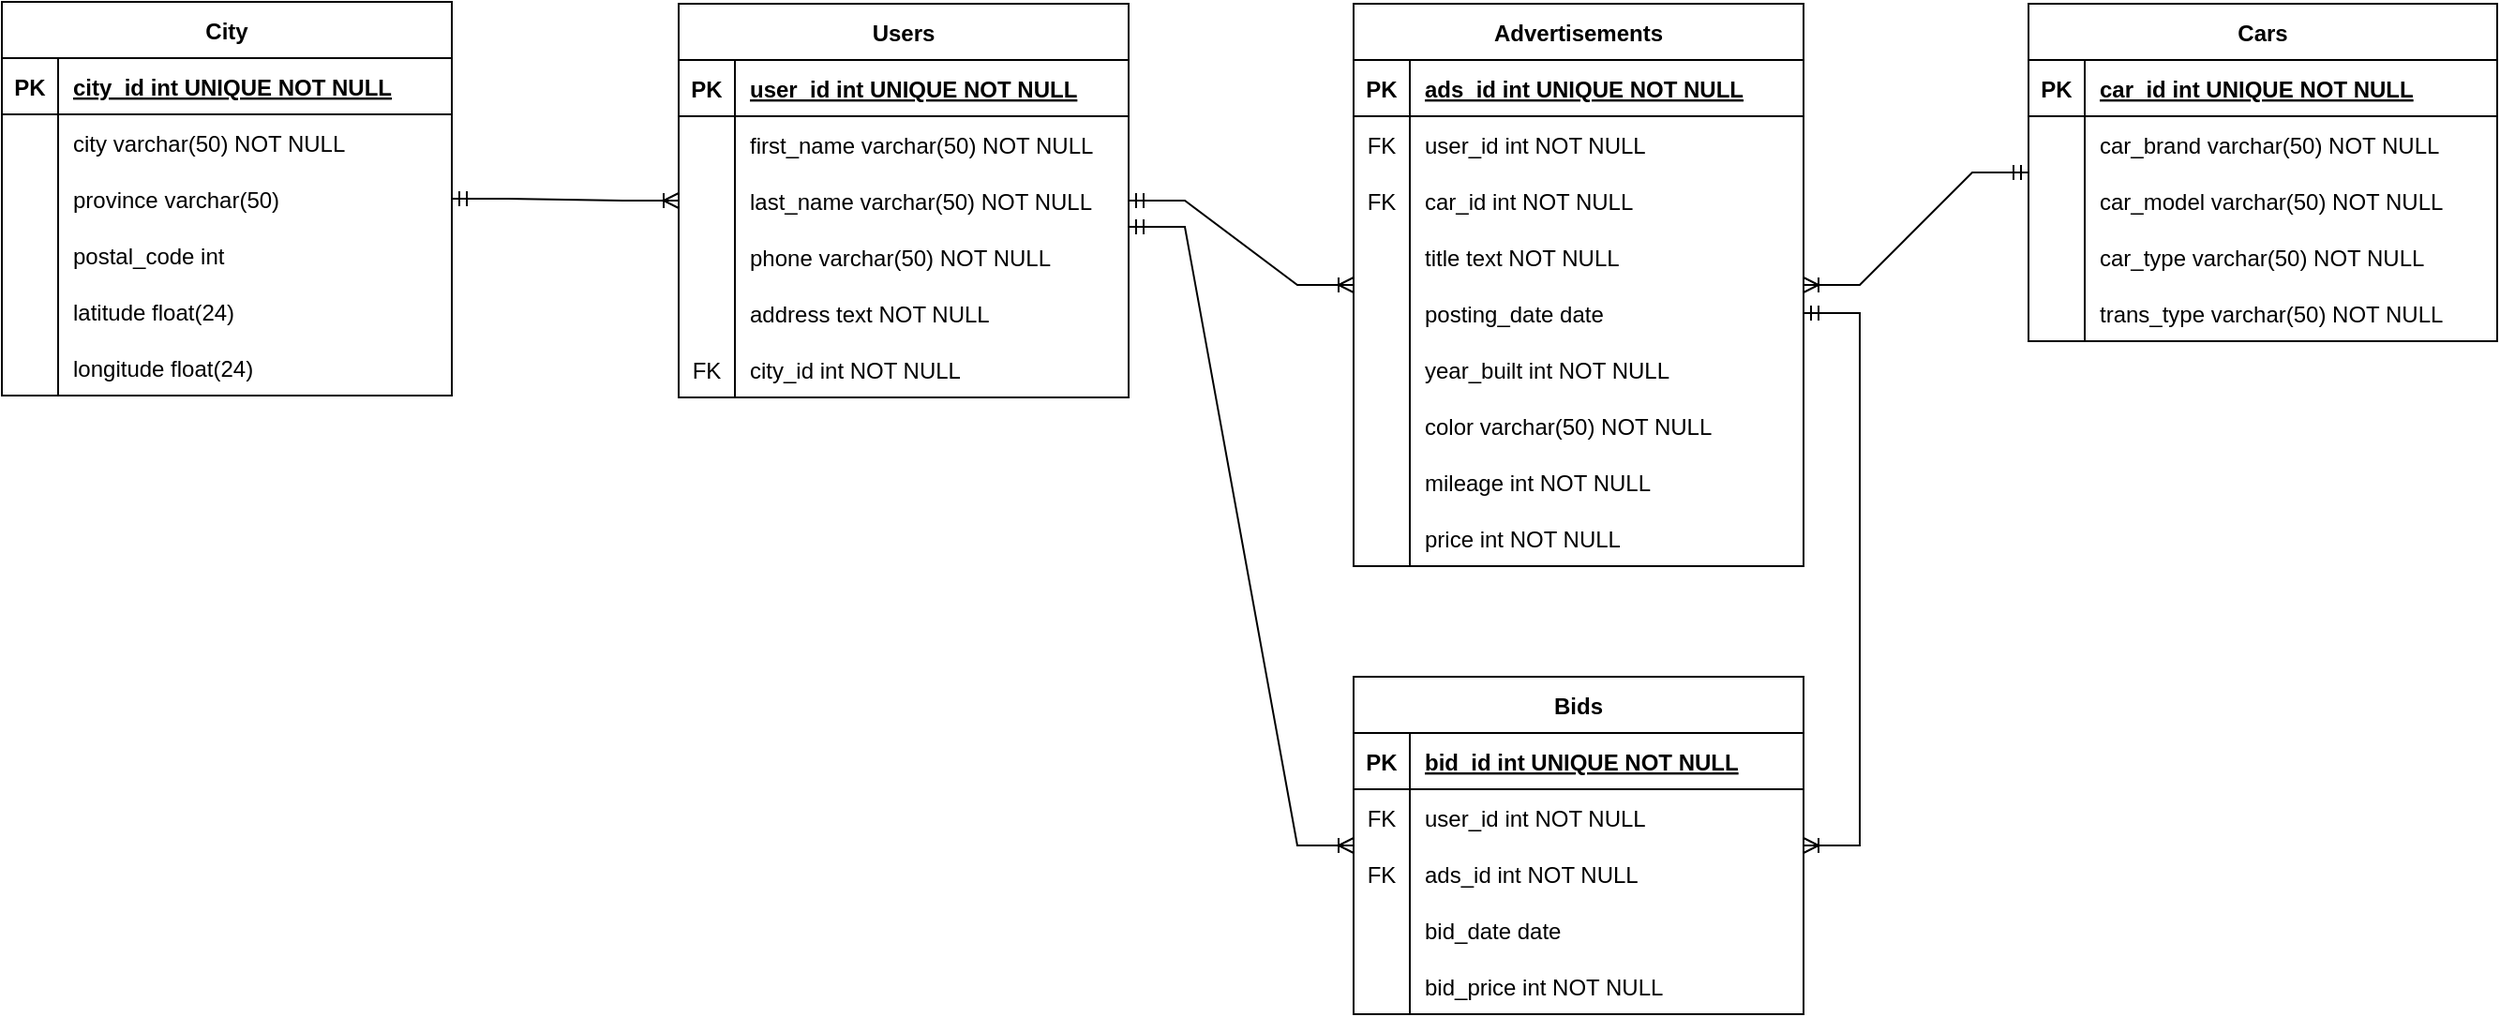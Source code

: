 <mxfile version="20.7.4" type="device" pages="2"><diagram id="R2lEEEUBdFMjLlhIrx00" name="Page-1"><mxGraphModel dx="2472" dy="1228" grid="1" gridSize="10" guides="1" tooltips="1" connect="1" arrows="1" fold="1" page="0" pageScale="1" pageWidth="850" pageHeight="1100" math="0" shadow="0" extFonts="Permanent Marker^https://fonts.googleapis.com/css?family=Permanent+Marker"><root><mxCell id="0"/><mxCell id="1" parent="0"/><mxCell id="C-vyLk0tnHw3VtMMgP7b-2" value="Advertisements" style="shape=table;startSize=30;container=1;collapsible=1;childLayout=tableLayout;fixedRows=1;rowLines=0;fontStyle=1;align=center;resizeLast=1;" parent="1" vertex="1"><mxGeometry x="440" y="121" width="240" height="300" as="geometry"/></mxCell><mxCell id="C-vyLk0tnHw3VtMMgP7b-3" value="" style="shape=partialRectangle;collapsible=0;dropTarget=0;pointerEvents=0;fillColor=none;points=[[0,0.5],[1,0.5]];portConstraint=eastwest;top=0;left=0;right=0;bottom=1;" parent="C-vyLk0tnHw3VtMMgP7b-2" vertex="1"><mxGeometry y="30" width="240" height="30" as="geometry"/></mxCell><mxCell id="C-vyLk0tnHw3VtMMgP7b-4" value="PK" style="shape=partialRectangle;overflow=hidden;connectable=0;fillColor=none;top=0;left=0;bottom=0;right=0;fontStyle=1;" parent="C-vyLk0tnHw3VtMMgP7b-3" vertex="1"><mxGeometry width="30" height="30" as="geometry"><mxRectangle width="30" height="30" as="alternateBounds"/></mxGeometry></mxCell><mxCell id="C-vyLk0tnHw3VtMMgP7b-5" value="ads_id int UNIQUE NOT NULL " style="shape=partialRectangle;overflow=hidden;connectable=0;fillColor=none;top=0;left=0;bottom=0;right=0;align=left;spacingLeft=6;fontStyle=5;" parent="C-vyLk0tnHw3VtMMgP7b-3" vertex="1"><mxGeometry x="30" width="210" height="30" as="geometry"><mxRectangle width="210" height="30" as="alternateBounds"/></mxGeometry></mxCell><mxCell id="C-vyLk0tnHw3VtMMgP7b-6" value="" style="shape=partialRectangle;collapsible=0;dropTarget=0;pointerEvents=0;fillColor=none;points=[[0,0.5],[1,0.5]];portConstraint=eastwest;top=0;left=0;right=0;bottom=0;" parent="C-vyLk0tnHw3VtMMgP7b-2" vertex="1"><mxGeometry y="60" width="240" height="30" as="geometry"/></mxCell><mxCell id="C-vyLk0tnHw3VtMMgP7b-7" value="FK" style="shape=partialRectangle;overflow=hidden;connectable=0;fillColor=none;top=0;left=0;bottom=0;right=0;" parent="C-vyLk0tnHw3VtMMgP7b-6" vertex="1"><mxGeometry width="30" height="30" as="geometry"><mxRectangle width="30" height="30" as="alternateBounds"/></mxGeometry></mxCell><mxCell id="C-vyLk0tnHw3VtMMgP7b-8" value="user_id int NOT NULL" style="shape=partialRectangle;overflow=hidden;connectable=0;fillColor=none;top=0;left=0;bottom=0;right=0;align=left;spacingLeft=6;fontStyle=0" parent="C-vyLk0tnHw3VtMMgP7b-6" vertex="1"><mxGeometry x="30" width="210" height="30" as="geometry"><mxRectangle width="210" height="30" as="alternateBounds"/></mxGeometry></mxCell><mxCell id="C-vyLk0tnHw3VtMMgP7b-9" value="" style="shape=partialRectangle;collapsible=0;dropTarget=0;pointerEvents=0;fillColor=none;points=[[0,0.5],[1,0.5]];portConstraint=eastwest;top=0;left=0;right=0;bottom=0;" parent="C-vyLk0tnHw3VtMMgP7b-2" vertex="1"><mxGeometry y="90" width="240" height="30" as="geometry"/></mxCell><mxCell id="C-vyLk0tnHw3VtMMgP7b-10" value="FK" style="shape=partialRectangle;overflow=hidden;connectable=0;fillColor=none;top=0;left=0;bottom=0;right=0;" parent="C-vyLk0tnHw3VtMMgP7b-9" vertex="1"><mxGeometry width="30" height="30" as="geometry"><mxRectangle width="30" height="30" as="alternateBounds"/></mxGeometry></mxCell><mxCell id="C-vyLk0tnHw3VtMMgP7b-11" value="car_id int NOT NULL" style="shape=partialRectangle;overflow=hidden;connectable=0;fillColor=none;top=0;left=0;bottom=0;right=0;align=left;spacingLeft=6;" parent="C-vyLk0tnHw3VtMMgP7b-9" vertex="1"><mxGeometry x="30" width="210" height="30" as="geometry"><mxRectangle width="210" height="30" as="alternateBounds"/></mxGeometry></mxCell><mxCell id="0cgnxbBdjR4u_J18Nr3W-28" value="" style="shape=partialRectangle;collapsible=0;dropTarget=0;pointerEvents=0;fillColor=none;points=[[0,0.5],[1,0.5]];portConstraint=eastwest;top=0;left=0;right=0;bottom=0;" parent="C-vyLk0tnHw3VtMMgP7b-2" vertex="1"><mxGeometry y="120" width="240" height="30" as="geometry"/></mxCell><mxCell id="0cgnxbBdjR4u_J18Nr3W-29" value="" style="shape=partialRectangle;overflow=hidden;connectable=0;fillColor=none;top=0;left=0;bottom=0;right=0;" parent="0cgnxbBdjR4u_J18Nr3W-28" vertex="1"><mxGeometry width="30" height="30" as="geometry"><mxRectangle width="30" height="30" as="alternateBounds"/></mxGeometry></mxCell><mxCell id="0cgnxbBdjR4u_J18Nr3W-30" value="title text NOT NULL" style="shape=partialRectangle;overflow=hidden;connectable=0;fillColor=none;top=0;left=0;bottom=0;right=0;align=left;spacingLeft=6;" parent="0cgnxbBdjR4u_J18Nr3W-28" vertex="1"><mxGeometry x="30" width="210" height="30" as="geometry"><mxRectangle width="210" height="30" as="alternateBounds"/></mxGeometry></mxCell><mxCell id="PN3rHSJtDPpQQMH6pJtz-7" value="" style="shape=partialRectangle;collapsible=0;dropTarget=0;pointerEvents=0;fillColor=none;points=[[0,0.5],[1,0.5]];portConstraint=eastwest;top=0;left=0;right=0;bottom=0;" parent="C-vyLk0tnHw3VtMMgP7b-2" vertex="1"><mxGeometry y="150" width="240" height="30" as="geometry"/></mxCell><mxCell id="PN3rHSJtDPpQQMH6pJtz-8" value="" style="shape=partialRectangle;overflow=hidden;connectable=0;fillColor=none;top=0;left=0;bottom=0;right=0;" parent="PN3rHSJtDPpQQMH6pJtz-7" vertex="1"><mxGeometry width="30" height="30" as="geometry"><mxRectangle width="30" height="30" as="alternateBounds"/></mxGeometry></mxCell><mxCell id="PN3rHSJtDPpQQMH6pJtz-9" value="posting_date date" style="shape=partialRectangle;overflow=hidden;connectable=0;fillColor=none;top=0;left=0;bottom=0;right=0;align=left;spacingLeft=6;" parent="PN3rHSJtDPpQQMH6pJtz-7" vertex="1"><mxGeometry x="30" width="210" height="30" as="geometry"><mxRectangle width="210" height="30" as="alternateBounds"/></mxGeometry></mxCell><mxCell id="0cgnxbBdjR4u_J18Nr3W-40" value="" style="shape=partialRectangle;collapsible=0;dropTarget=0;pointerEvents=0;fillColor=none;points=[[0,0.5],[1,0.5]];portConstraint=eastwest;top=0;left=0;right=0;bottom=0;" parent="C-vyLk0tnHw3VtMMgP7b-2" vertex="1"><mxGeometry y="180" width="240" height="30" as="geometry"/></mxCell><mxCell id="0cgnxbBdjR4u_J18Nr3W-41" value="" style="shape=partialRectangle;overflow=hidden;connectable=0;fillColor=none;top=0;left=0;bottom=0;right=0;" parent="0cgnxbBdjR4u_J18Nr3W-40" vertex="1"><mxGeometry width="30" height="30" as="geometry"><mxRectangle width="30" height="30" as="alternateBounds"/></mxGeometry></mxCell><mxCell id="0cgnxbBdjR4u_J18Nr3W-42" value="year_built int NOT NULL" style="shape=partialRectangle;overflow=hidden;connectable=0;fillColor=none;top=0;left=0;bottom=0;right=0;align=left;spacingLeft=6;" parent="0cgnxbBdjR4u_J18Nr3W-40" vertex="1"><mxGeometry x="30" width="210" height="30" as="geometry"><mxRectangle width="210" height="30" as="alternateBounds"/></mxGeometry></mxCell><mxCell id="0cgnxbBdjR4u_J18Nr3W-22" value="" style="shape=partialRectangle;collapsible=0;dropTarget=0;pointerEvents=0;fillColor=none;points=[[0,0.5],[1,0.5]];portConstraint=eastwest;top=0;left=0;right=0;bottom=0;" parent="C-vyLk0tnHw3VtMMgP7b-2" vertex="1"><mxGeometry y="210" width="240" height="30" as="geometry"/></mxCell><mxCell id="0cgnxbBdjR4u_J18Nr3W-23" value="" style="shape=partialRectangle;overflow=hidden;connectable=0;fillColor=none;top=0;left=0;bottom=0;right=0;" parent="0cgnxbBdjR4u_J18Nr3W-22" vertex="1"><mxGeometry width="30" height="30" as="geometry"><mxRectangle width="30" height="30" as="alternateBounds"/></mxGeometry></mxCell><mxCell id="0cgnxbBdjR4u_J18Nr3W-24" value="color varchar(50) NOT NULL" style="shape=partialRectangle;overflow=hidden;connectable=0;fillColor=none;top=0;left=0;bottom=0;right=0;align=left;spacingLeft=6;" parent="0cgnxbBdjR4u_J18Nr3W-22" vertex="1"><mxGeometry x="30" width="210" height="30" as="geometry"><mxRectangle width="210" height="30" as="alternateBounds"/></mxGeometry></mxCell><mxCell id="0cgnxbBdjR4u_J18Nr3W-25" value="" style="shape=partialRectangle;collapsible=0;dropTarget=0;pointerEvents=0;fillColor=none;points=[[0,0.5],[1,0.5]];portConstraint=eastwest;top=0;left=0;right=0;bottom=0;" parent="C-vyLk0tnHw3VtMMgP7b-2" vertex="1"><mxGeometry y="240" width="240" height="30" as="geometry"/></mxCell><mxCell id="0cgnxbBdjR4u_J18Nr3W-26" value="" style="shape=partialRectangle;overflow=hidden;connectable=0;fillColor=none;top=0;left=0;bottom=0;right=0;" parent="0cgnxbBdjR4u_J18Nr3W-25" vertex="1"><mxGeometry width="30" height="30" as="geometry"><mxRectangle width="30" height="30" as="alternateBounds"/></mxGeometry></mxCell><mxCell id="0cgnxbBdjR4u_J18Nr3W-27" value="mileage int NOT NULL" style="shape=partialRectangle;overflow=hidden;connectable=0;fillColor=none;top=0;left=0;bottom=0;right=0;align=left;spacingLeft=6;" parent="0cgnxbBdjR4u_J18Nr3W-25" vertex="1"><mxGeometry x="30" width="210" height="30" as="geometry"><mxRectangle width="210" height="30" as="alternateBounds"/></mxGeometry></mxCell><mxCell id="PN3rHSJtDPpQQMH6pJtz-4" value="" style="shape=partialRectangle;collapsible=0;dropTarget=0;pointerEvents=0;fillColor=none;points=[[0,0.5],[1,0.5]];portConstraint=eastwest;top=0;left=0;right=0;bottom=0;" parent="C-vyLk0tnHw3VtMMgP7b-2" vertex="1"><mxGeometry y="270" width="240" height="30" as="geometry"/></mxCell><mxCell id="PN3rHSJtDPpQQMH6pJtz-5" value="" style="shape=partialRectangle;overflow=hidden;connectable=0;fillColor=none;top=0;left=0;bottom=0;right=0;" parent="PN3rHSJtDPpQQMH6pJtz-4" vertex="1"><mxGeometry width="30" height="30" as="geometry"><mxRectangle width="30" height="30" as="alternateBounds"/></mxGeometry></mxCell><mxCell id="PN3rHSJtDPpQQMH6pJtz-6" value="price int NOT NULL" style="shape=partialRectangle;overflow=hidden;connectable=0;fillColor=none;top=0;left=0;bottom=0;right=0;align=left;spacingLeft=6;" parent="PN3rHSJtDPpQQMH6pJtz-4" vertex="1"><mxGeometry x="30" width="210" height="30" as="geometry"><mxRectangle width="210" height="30" as="alternateBounds"/></mxGeometry></mxCell><mxCell id="C-vyLk0tnHw3VtMMgP7b-23" value="Users" style="shape=table;startSize=30;container=1;collapsible=1;childLayout=tableLayout;fixedRows=1;rowLines=0;fontStyle=1;align=center;resizeLast=1;" parent="1" vertex="1"><mxGeometry x="80" y="121" width="240" height="210" as="geometry"/></mxCell><mxCell id="C-vyLk0tnHw3VtMMgP7b-24" value="" style="shape=partialRectangle;collapsible=0;dropTarget=0;pointerEvents=0;fillColor=none;points=[[0,0.5],[1,0.5]];portConstraint=eastwest;top=0;left=0;right=0;bottom=1;" parent="C-vyLk0tnHw3VtMMgP7b-23" vertex="1"><mxGeometry y="30" width="240" height="30" as="geometry"/></mxCell><mxCell id="C-vyLk0tnHw3VtMMgP7b-25" value="PK" style="shape=partialRectangle;overflow=hidden;connectable=0;fillColor=none;top=0;left=0;bottom=0;right=0;fontStyle=1;" parent="C-vyLk0tnHw3VtMMgP7b-24" vertex="1"><mxGeometry width="30" height="30" as="geometry"><mxRectangle width="30" height="30" as="alternateBounds"/></mxGeometry></mxCell><mxCell id="C-vyLk0tnHw3VtMMgP7b-26" value="user_id int UNIQUE NOT NULL " style="shape=partialRectangle;overflow=hidden;connectable=0;fillColor=none;top=0;left=0;bottom=0;right=0;align=left;spacingLeft=6;fontStyle=5;" parent="C-vyLk0tnHw3VtMMgP7b-24" vertex="1"><mxGeometry x="30" width="210" height="30" as="geometry"><mxRectangle width="210" height="30" as="alternateBounds"/></mxGeometry></mxCell><mxCell id="C-vyLk0tnHw3VtMMgP7b-27" value="" style="shape=partialRectangle;collapsible=0;dropTarget=0;pointerEvents=0;fillColor=none;points=[[0,0.5],[1,0.5]];portConstraint=eastwest;top=0;left=0;right=0;bottom=0;" parent="C-vyLk0tnHw3VtMMgP7b-23" vertex="1"><mxGeometry y="60" width="240" height="30" as="geometry"/></mxCell><mxCell id="C-vyLk0tnHw3VtMMgP7b-28" value="" style="shape=partialRectangle;overflow=hidden;connectable=0;fillColor=none;top=0;left=0;bottom=0;right=0;" parent="C-vyLk0tnHw3VtMMgP7b-27" vertex="1"><mxGeometry width="30" height="30" as="geometry"><mxRectangle width="30" height="30" as="alternateBounds"/></mxGeometry></mxCell><mxCell id="C-vyLk0tnHw3VtMMgP7b-29" value="first_name varchar(50) NOT NULL" style="shape=partialRectangle;overflow=hidden;connectable=0;fillColor=none;top=0;left=0;bottom=0;right=0;align=left;spacingLeft=6;" parent="C-vyLk0tnHw3VtMMgP7b-27" vertex="1"><mxGeometry x="30" width="210" height="30" as="geometry"><mxRectangle width="210" height="30" as="alternateBounds"/></mxGeometry></mxCell><mxCell id="0cgnxbBdjR4u_J18Nr3W-132" value="" style="shape=partialRectangle;collapsible=0;dropTarget=0;pointerEvents=0;fillColor=none;points=[[0,0.5],[1,0.5]];portConstraint=eastwest;top=0;left=0;right=0;bottom=0;" parent="C-vyLk0tnHw3VtMMgP7b-23" vertex="1"><mxGeometry y="90" width="240" height="30" as="geometry"/></mxCell><mxCell id="0cgnxbBdjR4u_J18Nr3W-133" value="" style="shape=partialRectangle;overflow=hidden;connectable=0;fillColor=none;top=0;left=0;bottom=0;right=0;" parent="0cgnxbBdjR4u_J18Nr3W-132" vertex="1"><mxGeometry width="30" height="30" as="geometry"><mxRectangle width="30" height="30" as="alternateBounds"/></mxGeometry></mxCell><mxCell id="0cgnxbBdjR4u_J18Nr3W-134" value="last_name varchar(50) NOT NULL" style="shape=partialRectangle;overflow=hidden;connectable=0;fillColor=none;top=0;left=0;bottom=0;right=0;align=left;spacingLeft=6;" parent="0cgnxbBdjR4u_J18Nr3W-132" vertex="1"><mxGeometry x="30" width="210" height="30" as="geometry"><mxRectangle width="210" height="30" as="alternateBounds"/></mxGeometry></mxCell><mxCell id="0cgnxbBdjR4u_J18Nr3W-10" value="" style="shape=partialRectangle;collapsible=0;dropTarget=0;pointerEvents=0;fillColor=none;points=[[0,0.5],[1,0.5]];portConstraint=eastwest;top=0;left=0;right=0;bottom=0;" parent="C-vyLk0tnHw3VtMMgP7b-23" vertex="1"><mxGeometry y="120" width="240" height="30" as="geometry"/></mxCell><mxCell id="0cgnxbBdjR4u_J18Nr3W-11" value="" style="shape=partialRectangle;overflow=hidden;connectable=0;fillColor=none;top=0;left=0;bottom=0;right=0;" parent="0cgnxbBdjR4u_J18Nr3W-10" vertex="1"><mxGeometry width="30" height="30" as="geometry"><mxRectangle width="30" height="30" as="alternateBounds"/></mxGeometry></mxCell><mxCell id="0cgnxbBdjR4u_J18Nr3W-12" value="phone varchar(50) NOT NULL" style="shape=partialRectangle;overflow=hidden;connectable=0;fillColor=none;top=0;left=0;bottom=0;right=0;align=left;spacingLeft=6;" parent="0cgnxbBdjR4u_J18Nr3W-10" vertex="1"><mxGeometry x="30" width="210" height="30" as="geometry"><mxRectangle width="210" height="30" as="alternateBounds"/></mxGeometry></mxCell><mxCell id="PN3rHSJtDPpQQMH6pJtz-1" value="" style="shape=partialRectangle;collapsible=0;dropTarget=0;pointerEvents=0;fillColor=none;points=[[0,0.5],[1,0.5]];portConstraint=eastwest;top=0;left=0;right=0;bottom=0;" parent="C-vyLk0tnHw3VtMMgP7b-23" vertex="1"><mxGeometry y="150" width="240" height="30" as="geometry"/></mxCell><mxCell id="PN3rHSJtDPpQQMH6pJtz-2" value="" style="shape=partialRectangle;overflow=hidden;connectable=0;fillColor=none;top=0;left=0;bottom=0;right=0;" parent="PN3rHSJtDPpQQMH6pJtz-1" vertex="1"><mxGeometry width="30" height="30" as="geometry"><mxRectangle width="30" height="30" as="alternateBounds"/></mxGeometry></mxCell><mxCell id="PN3rHSJtDPpQQMH6pJtz-3" value="address text NOT NULL" style="shape=partialRectangle;overflow=hidden;connectable=0;fillColor=none;top=0;left=0;bottom=0;right=0;align=left;spacingLeft=6;" parent="PN3rHSJtDPpQQMH6pJtz-1" vertex="1"><mxGeometry x="30" width="210" height="30" as="geometry"><mxRectangle width="210" height="30" as="alternateBounds"/></mxGeometry></mxCell><mxCell id="PN3rHSJtDPpQQMH6pJtz-58" value="" style="shape=partialRectangle;collapsible=0;dropTarget=0;pointerEvents=0;fillColor=none;points=[[0,0.5],[1,0.5]];portConstraint=eastwest;top=0;left=0;right=0;bottom=0;" parent="C-vyLk0tnHw3VtMMgP7b-23" vertex="1"><mxGeometry y="180" width="240" height="30" as="geometry"/></mxCell><mxCell id="PN3rHSJtDPpQQMH6pJtz-59" value="FK" style="shape=partialRectangle;overflow=hidden;connectable=0;fillColor=none;top=0;left=0;bottom=0;right=0;" parent="PN3rHSJtDPpQQMH6pJtz-58" vertex="1"><mxGeometry width="30" height="30" as="geometry"><mxRectangle width="30" height="30" as="alternateBounds"/></mxGeometry></mxCell><mxCell id="PN3rHSJtDPpQQMH6pJtz-60" value="city_id int NOT NULL" style="shape=partialRectangle;overflow=hidden;connectable=0;fillColor=none;top=0;left=0;bottom=0;right=0;align=left;spacingLeft=6;" parent="PN3rHSJtDPpQQMH6pJtz-58" vertex="1"><mxGeometry x="30" width="210" height="30" as="geometry"><mxRectangle width="210" height="30" as="alternateBounds"/></mxGeometry></mxCell><mxCell id="0cgnxbBdjR4u_J18Nr3W-43" value="Bids" style="shape=table;startSize=30;container=1;collapsible=1;childLayout=tableLayout;fixedRows=1;rowLines=0;fontStyle=1;align=center;resizeLast=1;" parent="1" vertex="1"><mxGeometry x="440" y="480" width="240" height="180" as="geometry"/></mxCell><mxCell id="0cgnxbBdjR4u_J18Nr3W-44" value="" style="shape=partialRectangle;collapsible=0;dropTarget=0;pointerEvents=0;fillColor=none;points=[[0,0.5],[1,0.5]];portConstraint=eastwest;top=0;left=0;right=0;bottom=1;" parent="0cgnxbBdjR4u_J18Nr3W-43" vertex="1"><mxGeometry y="30" width="240" height="30" as="geometry"/></mxCell><mxCell id="0cgnxbBdjR4u_J18Nr3W-45" value="PK" style="shape=partialRectangle;overflow=hidden;connectable=0;fillColor=none;top=0;left=0;bottom=0;right=0;fontStyle=1;" parent="0cgnxbBdjR4u_J18Nr3W-44" vertex="1"><mxGeometry width="30" height="30" as="geometry"><mxRectangle width="30" height="30" as="alternateBounds"/></mxGeometry></mxCell><mxCell id="0cgnxbBdjR4u_J18Nr3W-46" value="bid_id int UNIQUE NOT NULL " style="shape=partialRectangle;overflow=hidden;connectable=0;fillColor=none;top=0;left=0;bottom=0;right=0;align=left;spacingLeft=6;fontStyle=5;" parent="0cgnxbBdjR4u_J18Nr3W-44" vertex="1"><mxGeometry x="30" width="210" height="30" as="geometry"><mxRectangle width="210" height="30" as="alternateBounds"/></mxGeometry></mxCell><mxCell id="0cgnxbBdjR4u_J18Nr3W-47" value="" style="shape=partialRectangle;collapsible=0;dropTarget=0;pointerEvents=0;fillColor=none;points=[[0,0.5],[1,0.5]];portConstraint=eastwest;top=0;left=0;right=0;bottom=0;" parent="0cgnxbBdjR4u_J18Nr3W-43" vertex="1"><mxGeometry y="60" width="240" height="30" as="geometry"/></mxCell><mxCell id="0cgnxbBdjR4u_J18Nr3W-48" value="FK" style="shape=partialRectangle;overflow=hidden;connectable=0;fillColor=none;top=0;left=0;bottom=0;right=0;" parent="0cgnxbBdjR4u_J18Nr3W-47" vertex="1"><mxGeometry width="30" height="30" as="geometry"><mxRectangle width="30" height="30" as="alternateBounds"/></mxGeometry></mxCell><mxCell id="0cgnxbBdjR4u_J18Nr3W-49" value="user_id int NOT NULL" style="shape=partialRectangle;overflow=hidden;connectable=0;fillColor=none;top=0;left=0;bottom=0;right=0;align=left;spacingLeft=6;fontStyle=0" parent="0cgnxbBdjR4u_J18Nr3W-47" vertex="1"><mxGeometry x="30" width="210" height="30" as="geometry"><mxRectangle width="210" height="30" as="alternateBounds"/></mxGeometry></mxCell><mxCell id="0cgnxbBdjR4u_J18Nr3W-50" value="" style="shape=partialRectangle;collapsible=0;dropTarget=0;pointerEvents=0;fillColor=none;points=[[0,0.5],[1,0.5]];portConstraint=eastwest;top=0;left=0;right=0;bottom=0;" parent="0cgnxbBdjR4u_J18Nr3W-43" vertex="1"><mxGeometry y="90" width="240" height="30" as="geometry"/></mxCell><mxCell id="0cgnxbBdjR4u_J18Nr3W-51" value="FK" style="shape=partialRectangle;overflow=hidden;connectable=0;fillColor=none;top=0;left=0;bottom=0;right=0;" parent="0cgnxbBdjR4u_J18Nr3W-50" vertex="1"><mxGeometry width="30" height="30" as="geometry"><mxRectangle width="30" height="30" as="alternateBounds"/></mxGeometry></mxCell><mxCell id="0cgnxbBdjR4u_J18Nr3W-52" value="ads_id int NOT NULL" style="shape=partialRectangle;overflow=hidden;connectable=0;fillColor=none;top=0;left=0;bottom=0;right=0;align=left;spacingLeft=6;fontStyle=0" parent="0cgnxbBdjR4u_J18Nr3W-50" vertex="1"><mxGeometry x="30" width="210" height="30" as="geometry"><mxRectangle width="210" height="30" as="alternateBounds"/></mxGeometry></mxCell><mxCell id="PN3rHSJtDPpQQMH6pJtz-10" value="" style="shape=partialRectangle;collapsible=0;dropTarget=0;pointerEvents=0;fillColor=none;points=[[0,0.5],[1,0.5]];portConstraint=eastwest;top=0;left=0;right=0;bottom=0;" parent="0cgnxbBdjR4u_J18Nr3W-43" vertex="1"><mxGeometry y="120" width="240" height="30" as="geometry"/></mxCell><mxCell id="PN3rHSJtDPpQQMH6pJtz-11" value="" style="shape=partialRectangle;overflow=hidden;connectable=0;fillColor=none;top=0;left=0;bottom=0;right=0;" parent="PN3rHSJtDPpQQMH6pJtz-10" vertex="1"><mxGeometry width="30" height="30" as="geometry"><mxRectangle width="30" height="30" as="alternateBounds"/></mxGeometry></mxCell><mxCell id="PN3rHSJtDPpQQMH6pJtz-12" value="bid_date date" style="shape=partialRectangle;overflow=hidden;connectable=0;fillColor=none;top=0;left=0;bottom=0;right=0;align=left;spacingLeft=6;fontStyle=0" parent="PN3rHSJtDPpQQMH6pJtz-10" vertex="1"><mxGeometry x="30" width="210" height="30" as="geometry"><mxRectangle width="210" height="30" as="alternateBounds"/></mxGeometry></mxCell><mxCell id="0cgnxbBdjR4u_J18Nr3W-53" value="" style="shape=partialRectangle;collapsible=0;dropTarget=0;pointerEvents=0;fillColor=none;points=[[0,0.5],[1,0.5]];portConstraint=eastwest;top=0;left=0;right=0;bottom=0;" parent="0cgnxbBdjR4u_J18Nr3W-43" vertex="1"><mxGeometry y="150" width="240" height="30" as="geometry"/></mxCell><mxCell id="0cgnxbBdjR4u_J18Nr3W-54" value="" style="shape=partialRectangle;overflow=hidden;connectable=0;fillColor=none;top=0;left=0;bottom=0;right=0;" parent="0cgnxbBdjR4u_J18Nr3W-53" vertex="1"><mxGeometry width="30" height="30" as="geometry"><mxRectangle width="30" height="30" as="alternateBounds"/></mxGeometry></mxCell><mxCell id="0cgnxbBdjR4u_J18Nr3W-55" value="bid_price int NOT NULL" style="shape=partialRectangle;overflow=hidden;connectable=0;fillColor=none;top=0;left=0;bottom=0;right=0;align=left;spacingLeft=6;" parent="0cgnxbBdjR4u_J18Nr3W-53" vertex="1"><mxGeometry x="30" width="210" height="30" as="geometry"><mxRectangle width="210" height="30" as="alternateBounds"/></mxGeometry></mxCell><mxCell id="0cgnxbBdjR4u_J18Nr3W-78" value="" style="edgeStyle=entityRelationEdgeStyle;fontSize=12;html=1;endArrow=ERoneToMany;startArrow=ERmandOne;rounded=0;" parent="1" source="C-vyLk0tnHw3VtMMgP7b-23" target="C-vyLk0tnHw3VtMMgP7b-2" edge="1"><mxGeometry width="100" height="100" relative="1" as="geometry"><mxPoint x="490" y="390" as="sourcePoint"/><mxPoint x="590" y="290" as="targetPoint"/></mxGeometry></mxCell><mxCell id="0cgnxbBdjR4u_J18Nr3W-79" value="Cars" style="shape=table;startSize=30;container=1;collapsible=1;childLayout=tableLayout;fixedRows=1;rowLines=0;fontStyle=1;align=center;resizeLast=1;" parent="1" vertex="1"><mxGeometry x="800" y="121" width="250" height="180" as="geometry"/></mxCell><mxCell id="0cgnxbBdjR4u_J18Nr3W-80" value="" style="shape=partialRectangle;collapsible=0;dropTarget=0;pointerEvents=0;fillColor=none;points=[[0,0.5],[1,0.5]];portConstraint=eastwest;top=0;left=0;right=0;bottom=1;" parent="0cgnxbBdjR4u_J18Nr3W-79" vertex="1"><mxGeometry y="30" width="250" height="30" as="geometry"/></mxCell><mxCell id="0cgnxbBdjR4u_J18Nr3W-81" value="PK" style="shape=partialRectangle;overflow=hidden;connectable=0;fillColor=none;top=0;left=0;bottom=0;right=0;fontStyle=1;" parent="0cgnxbBdjR4u_J18Nr3W-80" vertex="1"><mxGeometry width="30" height="30" as="geometry"><mxRectangle width="30" height="30" as="alternateBounds"/></mxGeometry></mxCell><mxCell id="0cgnxbBdjR4u_J18Nr3W-82" value="car_id int UNIQUE NOT NULL " style="shape=partialRectangle;overflow=hidden;connectable=0;fillColor=none;top=0;left=0;bottom=0;right=0;align=left;spacingLeft=6;fontStyle=5;" parent="0cgnxbBdjR4u_J18Nr3W-80" vertex="1"><mxGeometry x="30" width="220" height="30" as="geometry"><mxRectangle width="220" height="30" as="alternateBounds"/></mxGeometry></mxCell><mxCell id="0cgnxbBdjR4u_J18Nr3W-83" value="" style="shape=partialRectangle;collapsible=0;dropTarget=0;pointerEvents=0;fillColor=none;points=[[0,0.5],[1,0.5]];portConstraint=eastwest;top=0;left=0;right=0;bottom=0;" parent="0cgnxbBdjR4u_J18Nr3W-79" vertex="1"><mxGeometry y="60" width="250" height="30" as="geometry"/></mxCell><mxCell id="0cgnxbBdjR4u_J18Nr3W-84" value="" style="shape=partialRectangle;overflow=hidden;connectable=0;fillColor=none;top=0;left=0;bottom=0;right=0;" parent="0cgnxbBdjR4u_J18Nr3W-83" vertex="1"><mxGeometry width="30" height="30" as="geometry"><mxRectangle width="30" height="30" as="alternateBounds"/></mxGeometry></mxCell><mxCell id="0cgnxbBdjR4u_J18Nr3W-85" value="car_brand varchar(50) NOT NULL" style="shape=partialRectangle;overflow=hidden;connectable=0;fillColor=none;top=0;left=0;bottom=0;right=0;align=left;spacingLeft=6;fontStyle=0" parent="0cgnxbBdjR4u_J18Nr3W-83" vertex="1"><mxGeometry x="30" width="220" height="30" as="geometry"><mxRectangle width="220" height="30" as="alternateBounds"/></mxGeometry></mxCell><mxCell id="0cgnxbBdjR4u_J18Nr3W-86" value="" style="shape=partialRectangle;collapsible=0;dropTarget=0;pointerEvents=0;fillColor=none;points=[[0,0.5],[1,0.5]];portConstraint=eastwest;top=0;left=0;right=0;bottom=0;" parent="0cgnxbBdjR4u_J18Nr3W-79" vertex="1"><mxGeometry y="90" width="250" height="30" as="geometry"/></mxCell><mxCell id="0cgnxbBdjR4u_J18Nr3W-87" value="" style="shape=partialRectangle;overflow=hidden;connectable=0;fillColor=none;top=0;left=0;bottom=0;right=0;" parent="0cgnxbBdjR4u_J18Nr3W-86" vertex="1"><mxGeometry width="30" height="30" as="geometry"><mxRectangle width="30" height="30" as="alternateBounds"/></mxGeometry></mxCell><mxCell id="0cgnxbBdjR4u_J18Nr3W-88" value="car_model varchar(50) NOT NULL" style="shape=partialRectangle;overflow=hidden;connectable=0;fillColor=none;top=0;left=0;bottom=0;right=0;align=left;spacingLeft=6;" parent="0cgnxbBdjR4u_J18Nr3W-86" vertex="1"><mxGeometry x="30" width="220" height="30" as="geometry"><mxRectangle width="220" height="30" as="alternateBounds"/></mxGeometry></mxCell><mxCell id="0cgnxbBdjR4u_J18Nr3W-89" value="" style="shape=partialRectangle;collapsible=0;dropTarget=0;pointerEvents=0;fillColor=none;points=[[0,0.5],[1,0.5]];portConstraint=eastwest;top=0;left=0;right=0;bottom=0;" parent="0cgnxbBdjR4u_J18Nr3W-79" vertex="1"><mxGeometry y="120" width="250" height="30" as="geometry"/></mxCell><mxCell id="0cgnxbBdjR4u_J18Nr3W-90" value="" style="shape=partialRectangle;overflow=hidden;connectable=0;fillColor=none;top=0;left=0;bottom=0;right=0;" parent="0cgnxbBdjR4u_J18Nr3W-89" vertex="1"><mxGeometry width="30" height="30" as="geometry"><mxRectangle width="30" height="30" as="alternateBounds"/></mxGeometry></mxCell><mxCell id="0cgnxbBdjR4u_J18Nr3W-91" value="car_type varchar(50) NOT NULL" style="shape=partialRectangle;overflow=hidden;connectable=0;fillColor=none;top=0;left=0;bottom=0;right=0;align=left;spacingLeft=6;" parent="0cgnxbBdjR4u_J18Nr3W-89" vertex="1"><mxGeometry x="30" width="220" height="30" as="geometry"><mxRectangle width="220" height="30" as="alternateBounds"/></mxGeometry></mxCell><mxCell id="0cgnxbBdjR4u_J18Nr3W-92" value="" style="shape=partialRectangle;collapsible=0;dropTarget=0;pointerEvents=0;fillColor=none;points=[[0,0.5],[1,0.5]];portConstraint=eastwest;top=0;left=0;right=0;bottom=0;" parent="0cgnxbBdjR4u_J18Nr3W-79" vertex="1"><mxGeometry y="150" width="250" height="30" as="geometry"/></mxCell><mxCell id="0cgnxbBdjR4u_J18Nr3W-93" value="" style="shape=partialRectangle;overflow=hidden;connectable=0;fillColor=none;top=0;left=0;bottom=0;right=0;" parent="0cgnxbBdjR4u_J18Nr3W-92" vertex="1"><mxGeometry width="30" height="30" as="geometry"><mxRectangle width="30" height="30" as="alternateBounds"/></mxGeometry></mxCell><mxCell id="0cgnxbBdjR4u_J18Nr3W-94" value="trans_type varchar(50) NOT NULL" style="shape=partialRectangle;overflow=hidden;connectable=0;fillColor=none;top=0;left=0;bottom=0;right=0;align=left;spacingLeft=6;" parent="0cgnxbBdjR4u_J18Nr3W-92" vertex="1"><mxGeometry x="30" width="220" height="30" as="geometry"><mxRectangle width="220" height="30" as="alternateBounds"/></mxGeometry></mxCell><mxCell id="0cgnxbBdjR4u_J18Nr3W-129" value="" style="edgeStyle=entityRelationEdgeStyle;fontSize=12;html=1;endArrow=ERoneToMany;startArrow=ERmandOne;rounded=0;" parent="1" target="0cgnxbBdjR4u_J18Nr3W-43" edge="1"><mxGeometry x="0.455" y="-107" width="100" height="100" relative="1" as="geometry"><mxPoint x="320" y="240" as="sourcePoint"/><mxPoint x="320" y="348" as="targetPoint"/><mxPoint x="-60" y="-19" as="offset"/></mxGeometry></mxCell><mxCell id="0cgnxbBdjR4u_J18Nr3W-130" value="" style="edgeStyle=entityRelationEdgeStyle;fontSize=12;html=1;endArrow=ERoneToMany;startArrow=ERmandOne;rounded=0;exitX=1;exitY=0.5;exitDx=0;exitDy=0;" parent="1" source="PN3rHSJtDPpQQMH6pJtz-7" target="0cgnxbBdjR4u_J18Nr3W-43" edge="1"><mxGeometry x="0.455" y="-107" width="100" height="100" relative="1" as="geometry"><mxPoint x="810" y="370" as="sourcePoint"/><mxPoint x="890" y="689" as="targetPoint"/><mxPoint x="-60" y="-19" as="offset"/></mxGeometry></mxCell><mxCell id="0cgnxbBdjR4u_J18Nr3W-131" value="" style="edgeStyle=entityRelationEdgeStyle;fontSize=12;html=1;endArrow=ERoneToMany;startArrow=ERmandOne;rounded=0;" parent="1" source="0cgnxbBdjR4u_J18Nr3W-79" target="C-vyLk0tnHw3VtMMgP7b-2" edge="1"><mxGeometry x="0.455" y="-107" width="100" height="100" relative="1" as="geometry"><mxPoint x="820" y="340" as="sourcePoint"/><mxPoint x="820" y="613" as="targetPoint"/><mxPoint x="-60" y="-19" as="offset"/></mxGeometry></mxCell><mxCell id="PN3rHSJtDPpQQMH6pJtz-35" value="City" style="shape=table;startSize=30;container=1;collapsible=1;childLayout=tableLayout;fixedRows=1;rowLines=0;fontStyle=1;align=center;resizeLast=1;" parent="1" vertex="1"><mxGeometry x="-281" y="120" width="240" height="210" as="geometry"/></mxCell><mxCell id="PN3rHSJtDPpQQMH6pJtz-36" value="" style="shape=partialRectangle;collapsible=0;dropTarget=0;pointerEvents=0;fillColor=none;points=[[0,0.5],[1,0.5]];portConstraint=eastwest;top=0;left=0;right=0;bottom=1;" parent="PN3rHSJtDPpQQMH6pJtz-35" vertex="1"><mxGeometry y="30" width="240" height="30" as="geometry"/></mxCell><mxCell id="PN3rHSJtDPpQQMH6pJtz-37" value="PK" style="shape=partialRectangle;overflow=hidden;connectable=0;fillColor=none;top=0;left=0;bottom=0;right=0;fontStyle=1;" parent="PN3rHSJtDPpQQMH6pJtz-36" vertex="1"><mxGeometry width="30" height="30" as="geometry"><mxRectangle width="30" height="30" as="alternateBounds"/></mxGeometry></mxCell><mxCell id="PN3rHSJtDPpQQMH6pJtz-38" value="city_id int UNIQUE NOT NULL " style="shape=partialRectangle;overflow=hidden;connectable=0;fillColor=none;top=0;left=0;bottom=0;right=0;align=left;spacingLeft=6;fontStyle=5;" parent="PN3rHSJtDPpQQMH6pJtz-36" vertex="1"><mxGeometry x="30" width="210" height="30" as="geometry"><mxRectangle width="210" height="30" as="alternateBounds"/></mxGeometry></mxCell><mxCell id="PN3rHSJtDPpQQMH6pJtz-39" value="" style="shape=partialRectangle;collapsible=0;dropTarget=0;pointerEvents=0;fillColor=none;points=[[0,0.5],[1,0.5]];portConstraint=eastwest;top=0;left=0;right=0;bottom=0;" parent="PN3rHSJtDPpQQMH6pJtz-35" vertex="1"><mxGeometry y="60" width="240" height="30" as="geometry"/></mxCell><mxCell id="PN3rHSJtDPpQQMH6pJtz-40" value="" style="shape=partialRectangle;overflow=hidden;connectable=0;fillColor=none;top=0;left=0;bottom=0;right=0;" parent="PN3rHSJtDPpQQMH6pJtz-39" vertex="1"><mxGeometry width="30" height="30" as="geometry"><mxRectangle width="30" height="30" as="alternateBounds"/></mxGeometry></mxCell><mxCell id="PN3rHSJtDPpQQMH6pJtz-41" value="city varchar(50) NOT NULL" style="shape=partialRectangle;overflow=hidden;connectable=0;fillColor=none;top=0;left=0;bottom=0;right=0;align=left;spacingLeft=6;" parent="PN3rHSJtDPpQQMH6pJtz-39" vertex="1"><mxGeometry x="30" width="210" height="30" as="geometry"><mxRectangle width="210" height="30" as="alternateBounds"/></mxGeometry></mxCell><mxCell id="PN3rHSJtDPpQQMH6pJtz-42" value="" style="shape=partialRectangle;collapsible=0;dropTarget=0;pointerEvents=0;fillColor=none;points=[[0,0.5],[1,0.5]];portConstraint=eastwest;top=0;left=0;right=0;bottom=0;" parent="PN3rHSJtDPpQQMH6pJtz-35" vertex="1"><mxGeometry y="90" width="240" height="30" as="geometry"/></mxCell><mxCell id="PN3rHSJtDPpQQMH6pJtz-43" value="" style="shape=partialRectangle;overflow=hidden;connectable=0;fillColor=none;top=0;left=0;bottom=0;right=0;" parent="PN3rHSJtDPpQQMH6pJtz-42" vertex="1"><mxGeometry width="30" height="30" as="geometry"><mxRectangle width="30" height="30" as="alternateBounds"/></mxGeometry></mxCell><mxCell id="PN3rHSJtDPpQQMH6pJtz-44" value="province varchar(50)" style="shape=partialRectangle;overflow=hidden;connectable=0;fillColor=none;top=0;left=0;bottom=0;right=0;align=left;spacingLeft=6;" parent="PN3rHSJtDPpQQMH6pJtz-42" vertex="1"><mxGeometry x="30" width="210" height="30" as="geometry"><mxRectangle width="210" height="30" as="alternateBounds"/></mxGeometry></mxCell><mxCell id="PN3rHSJtDPpQQMH6pJtz-45" value="" style="shape=partialRectangle;collapsible=0;dropTarget=0;pointerEvents=0;fillColor=none;points=[[0,0.5],[1,0.5]];portConstraint=eastwest;top=0;left=0;right=0;bottom=0;" parent="PN3rHSJtDPpQQMH6pJtz-35" vertex="1"><mxGeometry y="120" width="240" height="30" as="geometry"/></mxCell><mxCell id="PN3rHSJtDPpQQMH6pJtz-46" value="" style="shape=partialRectangle;overflow=hidden;connectable=0;fillColor=none;top=0;left=0;bottom=0;right=0;" parent="PN3rHSJtDPpQQMH6pJtz-45" vertex="1"><mxGeometry width="30" height="30" as="geometry"><mxRectangle width="30" height="30" as="alternateBounds"/></mxGeometry></mxCell><mxCell id="PN3rHSJtDPpQQMH6pJtz-47" value="postal_code int" style="shape=partialRectangle;overflow=hidden;connectable=0;fillColor=none;top=0;left=0;bottom=0;right=0;align=left;spacingLeft=6;" parent="PN3rHSJtDPpQQMH6pJtz-45" vertex="1"><mxGeometry x="30" width="210" height="30" as="geometry"><mxRectangle width="210" height="30" as="alternateBounds"/></mxGeometry></mxCell><mxCell id="PN3rHSJtDPpQQMH6pJtz-48" value="" style="shape=partialRectangle;collapsible=0;dropTarget=0;pointerEvents=0;fillColor=none;points=[[0,0.5],[1,0.5]];portConstraint=eastwest;top=0;left=0;right=0;bottom=0;" parent="PN3rHSJtDPpQQMH6pJtz-35" vertex="1"><mxGeometry y="150" width="240" height="30" as="geometry"/></mxCell><mxCell id="PN3rHSJtDPpQQMH6pJtz-49" value="" style="shape=partialRectangle;overflow=hidden;connectable=0;fillColor=none;top=0;left=0;bottom=0;right=0;" parent="PN3rHSJtDPpQQMH6pJtz-48" vertex="1"><mxGeometry width="30" height="30" as="geometry"><mxRectangle width="30" height="30" as="alternateBounds"/></mxGeometry></mxCell><mxCell id="PN3rHSJtDPpQQMH6pJtz-50" value="latitude float(24)" style="shape=partialRectangle;overflow=hidden;connectable=0;fillColor=none;top=0;left=0;bottom=0;right=0;align=left;spacingLeft=6;" parent="PN3rHSJtDPpQQMH6pJtz-48" vertex="1"><mxGeometry x="30" width="210" height="30" as="geometry"><mxRectangle width="210" height="30" as="alternateBounds"/></mxGeometry></mxCell><mxCell id="M4Gv75xvMP4MDflZk3AU-1" value="" style="shape=partialRectangle;collapsible=0;dropTarget=0;pointerEvents=0;fillColor=none;points=[[0,0.5],[1,0.5]];portConstraint=eastwest;top=0;left=0;right=0;bottom=0;" parent="PN3rHSJtDPpQQMH6pJtz-35" vertex="1"><mxGeometry y="180" width="240" height="30" as="geometry"/></mxCell><mxCell id="M4Gv75xvMP4MDflZk3AU-2" value="" style="shape=partialRectangle;overflow=hidden;connectable=0;fillColor=none;top=0;left=0;bottom=0;right=0;" parent="M4Gv75xvMP4MDflZk3AU-1" vertex="1"><mxGeometry width="30" height="30" as="geometry"><mxRectangle width="30" height="30" as="alternateBounds"/></mxGeometry></mxCell><mxCell id="M4Gv75xvMP4MDflZk3AU-3" value="longitude float(24)" style="shape=partialRectangle;overflow=hidden;connectable=0;fillColor=none;top=0;left=0;bottom=0;right=0;align=left;spacingLeft=6;" parent="M4Gv75xvMP4MDflZk3AU-1" vertex="1"><mxGeometry x="30" width="210" height="30" as="geometry"><mxRectangle width="210" height="30" as="alternateBounds"/></mxGeometry></mxCell><mxCell id="PN3rHSJtDPpQQMH6pJtz-57" value="" style="edgeStyle=entityRelationEdgeStyle;fontSize=12;html=1;endArrow=ERoneToMany;startArrow=ERmandOne;rounded=0;" parent="1" source="PN3rHSJtDPpQQMH6pJtz-35" target="C-vyLk0tnHw3VtMMgP7b-23" edge="1"><mxGeometry x="0.455" y="-107" width="100" height="100" relative="1" as="geometry"><mxPoint x="10" y="320" as="sourcePoint"/><mxPoint x="130" y="649" as="targetPoint"/><mxPoint x="-60" y="-19" as="offset"/></mxGeometry></mxCell></root></mxGraphModel></diagram><diagram id="uy42os7PYr018B1vDk3e" name="Page-2"><mxGraphModel dx="1036" dy="614" grid="1" gridSize="10" guides="1" tooltips="1" connect="1" arrows="1" fold="1" page="1" pageScale="1" pageWidth="850" pageHeight="1100" math="0" shadow="0"><root><mxCell id="0"/><mxCell id="1" parent="0"/><mxCell id="oSF0BEKmXWEOwVbVQFGt-1" value="Advertisements" style="shape=table;startSize=30;container=1;collapsible=1;childLayout=tableLayout;fixedRows=1;rowLines=0;fontStyle=1;align=center;resizeLast=1;" vertex="1" parent="1"><mxGeometry x="440" y="121" width="240" height="300" as="geometry"/></mxCell><mxCell id="oSF0BEKmXWEOwVbVQFGt-2" value="" style="shape=partialRectangle;collapsible=0;dropTarget=0;pointerEvents=0;fillColor=none;points=[[0,0.5],[1,0.5]];portConstraint=eastwest;top=0;left=0;right=0;bottom=1;" vertex="1" parent="oSF0BEKmXWEOwVbVQFGt-1"><mxGeometry y="30" width="240" height="30" as="geometry"/></mxCell><mxCell id="oSF0BEKmXWEOwVbVQFGt-3" value="PK" style="shape=partialRectangle;overflow=hidden;connectable=0;fillColor=none;top=0;left=0;bottom=0;right=0;fontStyle=1;" vertex="1" parent="oSF0BEKmXWEOwVbVQFGt-2"><mxGeometry width="30" height="30" as="geometry"><mxRectangle width="30" height="30" as="alternateBounds"/></mxGeometry></mxCell><mxCell id="oSF0BEKmXWEOwVbVQFGt-4" value="ads_id int UNIQUE NOT NULL " style="shape=partialRectangle;overflow=hidden;connectable=0;fillColor=none;top=0;left=0;bottom=0;right=0;align=left;spacingLeft=6;fontStyle=5;" vertex="1" parent="oSF0BEKmXWEOwVbVQFGt-2"><mxGeometry x="30" width="210" height="30" as="geometry"><mxRectangle width="210" height="30" as="alternateBounds"/></mxGeometry></mxCell><mxCell id="oSF0BEKmXWEOwVbVQFGt-5" value="" style="shape=partialRectangle;collapsible=0;dropTarget=0;pointerEvents=0;fillColor=none;points=[[0,0.5],[1,0.5]];portConstraint=eastwest;top=0;left=0;right=0;bottom=0;" vertex="1" parent="oSF0BEKmXWEOwVbVQFGt-1"><mxGeometry y="60" width="240" height="30" as="geometry"/></mxCell><mxCell id="oSF0BEKmXWEOwVbVQFGt-6" value="FK" style="shape=partialRectangle;overflow=hidden;connectable=0;fillColor=none;top=0;left=0;bottom=0;right=0;" vertex="1" parent="oSF0BEKmXWEOwVbVQFGt-5"><mxGeometry width="30" height="30" as="geometry"><mxRectangle width="30" height="30" as="alternateBounds"/></mxGeometry></mxCell><mxCell id="oSF0BEKmXWEOwVbVQFGt-7" value="user_id int NOT NULL" style="shape=partialRectangle;overflow=hidden;connectable=0;fillColor=none;top=0;left=0;bottom=0;right=0;align=left;spacingLeft=6;fontStyle=0" vertex="1" parent="oSF0BEKmXWEOwVbVQFGt-5"><mxGeometry x="30" width="210" height="30" as="geometry"><mxRectangle width="210" height="30" as="alternateBounds"/></mxGeometry></mxCell><mxCell id="oSF0BEKmXWEOwVbVQFGt-8" value="" style="shape=partialRectangle;collapsible=0;dropTarget=0;pointerEvents=0;fillColor=none;points=[[0,0.5],[1,0.5]];portConstraint=eastwest;top=0;left=0;right=0;bottom=0;" vertex="1" parent="oSF0BEKmXWEOwVbVQFGt-1"><mxGeometry y="90" width="240" height="30" as="geometry"/></mxCell><mxCell id="oSF0BEKmXWEOwVbVQFGt-9" value="FK" style="shape=partialRectangle;overflow=hidden;connectable=0;fillColor=none;top=0;left=0;bottom=0;right=0;" vertex="1" parent="oSF0BEKmXWEOwVbVQFGt-8"><mxGeometry width="30" height="30" as="geometry"><mxRectangle width="30" height="30" as="alternateBounds"/></mxGeometry></mxCell><mxCell id="oSF0BEKmXWEOwVbVQFGt-10" value="car_id int NOT NULL" style="shape=partialRectangle;overflow=hidden;connectable=0;fillColor=none;top=0;left=0;bottom=0;right=0;align=left;spacingLeft=6;" vertex="1" parent="oSF0BEKmXWEOwVbVQFGt-8"><mxGeometry x="30" width="210" height="30" as="geometry"><mxRectangle width="210" height="30" as="alternateBounds"/></mxGeometry></mxCell><mxCell id="oSF0BEKmXWEOwVbVQFGt-11" value="" style="shape=partialRectangle;collapsible=0;dropTarget=0;pointerEvents=0;fillColor=none;points=[[0,0.5],[1,0.5]];portConstraint=eastwest;top=0;left=0;right=0;bottom=0;" vertex="1" parent="oSF0BEKmXWEOwVbVQFGt-1"><mxGeometry y="120" width="240" height="30" as="geometry"/></mxCell><mxCell id="oSF0BEKmXWEOwVbVQFGt-12" value="" style="shape=partialRectangle;overflow=hidden;connectable=0;fillColor=none;top=0;left=0;bottom=0;right=0;" vertex="1" parent="oSF0BEKmXWEOwVbVQFGt-11"><mxGeometry width="30" height="30" as="geometry"><mxRectangle width="30" height="30" as="alternateBounds"/></mxGeometry></mxCell><mxCell id="oSF0BEKmXWEOwVbVQFGt-13" value="title text NOT NULL" style="shape=partialRectangle;overflow=hidden;connectable=0;fillColor=none;top=0;left=0;bottom=0;right=0;align=left;spacingLeft=6;" vertex="1" parent="oSF0BEKmXWEOwVbVQFGt-11"><mxGeometry x="30" width="210" height="30" as="geometry"><mxRectangle width="210" height="30" as="alternateBounds"/></mxGeometry></mxCell><mxCell id="oSF0BEKmXWEOwVbVQFGt-14" value="" style="shape=partialRectangle;collapsible=0;dropTarget=0;pointerEvents=0;fillColor=none;points=[[0,0.5],[1,0.5]];portConstraint=eastwest;top=0;left=0;right=0;bottom=0;" vertex="1" parent="oSF0BEKmXWEOwVbVQFGt-1"><mxGeometry y="150" width="240" height="30" as="geometry"/></mxCell><mxCell id="oSF0BEKmXWEOwVbVQFGt-15" value="" style="shape=partialRectangle;overflow=hidden;connectable=0;fillColor=none;top=0;left=0;bottom=0;right=0;" vertex="1" parent="oSF0BEKmXWEOwVbVQFGt-14"><mxGeometry width="30" height="30" as="geometry"><mxRectangle width="30" height="30" as="alternateBounds"/></mxGeometry></mxCell><mxCell id="oSF0BEKmXWEOwVbVQFGt-16" value="posting_date date" style="shape=partialRectangle;overflow=hidden;connectable=0;fillColor=none;top=0;left=0;bottom=0;right=0;align=left;spacingLeft=6;" vertex="1" parent="oSF0BEKmXWEOwVbVQFGt-14"><mxGeometry x="30" width="210" height="30" as="geometry"><mxRectangle width="210" height="30" as="alternateBounds"/></mxGeometry></mxCell><mxCell id="oSF0BEKmXWEOwVbVQFGt-17" value="" style="shape=partialRectangle;collapsible=0;dropTarget=0;pointerEvents=0;fillColor=none;points=[[0,0.5],[1,0.5]];portConstraint=eastwest;top=0;left=0;right=0;bottom=0;" vertex="1" parent="oSF0BEKmXWEOwVbVQFGt-1"><mxGeometry y="180" width="240" height="30" as="geometry"/></mxCell><mxCell id="oSF0BEKmXWEOwVbVQFGt-18" value="" style="shape=partialRectangle;overflow=hidden;connectable=0;fillColor=none;top=0;left=0;bottom=0;right=0;" vertex="1" parent="oSF0BEKmXWEOwVbVQFGt-17"><mxGeometry width="30" height="30" as="geometry"><mxRectangle width="30" height="30" as="alternateBounds"/></mxGeometry></mxCell><mxCell id="oSF0BEKmXWEOwVbVQFGt-19" value="year_built int NOT NULL" style="shape=partialRectangle;overflow=hidden;connectable=0;fillColor=none;top=0;left=0;bottom=0;right=0;align=left;spacingLeft=6;" vertex="1" parent="oSF0BEKmXWEOwVbVQFGt-17"><mxGeometry x="30" width="210" height="30" as="geometry"><mxRectangle width="210" height="30" as="alternateBounds"/></mxGeometry></mxCell><mxCell id="oSF0BEKmXWEOwVbVQFGt-20" value="" style="shape=partialRectangle;collapsible=0;dropTarget=0;pointerEvents=0;fillColor=none;points=[[0,0.5],[1,0.5]];portConstraint=eastwest;top=0;left=0;right=0;bottom=0;" vertex="1" parent="oSF0BEKmXWEOwVbVQFGt-1"><mxGeometry y="210" width="240" height="30" as="geometry"/></mxCell><mxCell id="oSF0BEKmXWEOwVbVQFGt-21" value="" style="shape=partialRectangle;overflow=hidden;connectable=0;fillColor=none;top=0;left=0;bottom=0;right=0;" vertex="1" parent="oSF0BEKmXWEOwVbVQFGt-20"><mxGeometry width="30" height="30" as="geometry"><mxRectangle width="30" height="30" as="alternateBounds"/></mxGeometry></mxCell><mxCell id="oSF0BEKmXWEOwVbVQFGt-22" value="color varchar(50) NOT NULL" style="shape=partialRectangle;overflow=hidden;connectable=0;fillColor=none;top=0;left=0;bottom=0;right=0;align=left;spacingLeft=6;" vertex="1" parent="oSF0BEKmXWEOwVbVQFGt-20"><mxGeometry x="30" width="210" height="30" as="geometry"><mxRectangle width="210" height="30" as="alternateBounds"/></mxGeometry></mxCell><mxCell id="oSF0BEKmXWEOwVbVQFGt-23" value="" style="shape=partialRectangle;collapsible=0;dropTarget=0;pointerEvents=0;fillColor=none;points=[[0,0.5],[1,0.5]];portConstraint=eastwest;top=0;left=0;right=0;bottom=0;" vertex="1" parent="oSF0BEKmXWEOwVbVQFGt-1"><mxGeometry y="240" width="240" height="30" as="geometry"/></mxCell><mxCell id="oSF0BEKmXWEOwVbVQFGt-24" value="" style="shape=partialRectangle;overflow=hidden;connectable=0;fillColor=none;top=0;left=0;bottom=0;right=0;" vertex="1" parent="oSF0BEKmXWEOwVbVQFGt-23"><mxGeometry width="30" height="30" as="geometry"><mxRectangle width="30" height="30" as="alternateBounds"/></mxGeometry></mxCell><mxCell id="oSF0BEKmXWEOwVbVQFGt-25" value="mileage int NOT NULL" style="shape=partialRectangle;overflow=hidden;connectable=0;fillColor=none;top=0;left=0;bottom=0;right=0;align=left;spacingLeft=6;" vertex="1" parent="oSF0BEKmXWEOwVbVQFGt-23"><mxGeometry x="30" width="210" height="30" as="geometry"><mxRectangle width="210" height="30" as="alternateBounds"/></mxGeometry></mxCell><mxCell id="oSF0BEKmXWEOwVbVQFGt-26" value="" style="shape=partialRectangle;collapsible=0;dropTarget=0;pointerEvents=0;fillColor=none;points=[[0,0.5],[1,0.5]];portConstraint=eastwest;top=0;left=0;right=0;bottom=0;" vertex="1" parent="oSF0BEKmXWEOwVbVQFGt-1"><mxGeometry y="270" width="240" height="30" as="geometry"/></mxCell><mxCell id="oSF0BEKmXWEOwVbVQFGt-27" value="" style="shape=partialRectangle;overflow=hidden;connectable=0;fillColor=none;top=0;left=0;bottom=0;right=0;" vertex="1" parent="oSF0BEKmXWEOwVbVQFGt-26"><mxGeometry width="30" height="30" as="geometry"><mxRectangle width="30" height="30" as="alternateBounds"/></mxGeometry></mxCell><mxCell id="oSF0BEKmXWEOwVbVQFGt-28" value="price int NOT NULL" style="shape=partialRectangle;overflow=hidden;connectable=0;fillColor=none;top=0;left=0;bottom=0;right=0;align=left;spacingLeft=6;" vertex="1" parent="oSF0BEKmXWEOwVbVQFGt-26"><mxGeometry x="30" width="210" height="30" as="geometry"><mxRectangle width="210" height="30" as="alternateBounds"/></mxGeometry></mxCell><mxCell id="oSF0BEKmXWEOwVbVQFGt-29" value="Cars" style="shape=table;startSize=30;container=1;collapsible=1;childLayout=tableLayout;fixedRows=1;rowLines=0;fontStyle=1;align=center;resizeLast=1;" vertex="1" parent="1"><mxGeometry x="800" y="181" width="250" height="180" as="geometry"/></mxCell><mxCell id="oSF0BEKmXWEOwVbVQFGt-30" value="" style="shape=partialRectangle;collapsible=0;dropTarget=0;pointerEvents=0;fillColor=none;points=[[0,0.5],[1,0.5]];portConstraint=eastwest;top=0;left=0;right=0;bottom=1;" vertex="1" parent="oSF0BEKmXWEOwVbVQFGt-29"><mxGeometry y="30" width="250" height="30" as="geometry"/></mxCell><mxCell id="oSF0BEKmXWEOwVbVQFGt-31" value="PK" style="shape=partialRectangle;overflow=hidden;connectable=0;fillColor=none;top=0;left=0;bottom=0;right=0;fontStyle=1;" vertex="1" parent="oSF0BEKmXWEOwVbVQFGt-30"><mxGeometry width="30" height="30" as="geometry"><mxRectangle width="30" height="30" as="alternateBounds"/></mxGeometry></mxCell><mxCell id="oSF0BEKmXWEOwVbVQFGt-32" value="car_id int UNIQUE NOT NULL " style="shape=partialRectangle;overflow=hidden;connectable=0;fillColor=none;top=0;left=0;bottom=0;right=0;align=left;spacingLeft=6;fontStyle=5;" vertex="1" parent="oSF0BEKmXWEOwVbVQFGt-30"><mxGeometry x="30" width="220" height="30" as="geometry"><mxRectangle width="220" height="30" as="alternateBounds"/></mxGeometry></mxCell><mxCell id="oSF0BEKmXWEOwVbVQFGt-33" value="" style="shape=partialRectangle;collapsible=0;dropTarget=0;pointerEvents=0;fillColor=none;points=[[0,0.5],[1,0.5]];portConstraint=eastwest;top=0;left=0;right=0;bottom=0;" vertex="1" parent="oSF0BEKmXWEOwVbVQFGt-29"><mxGeometry y="60" width="250" height="30" as="geometry"/></mxCell><mxCell id="oSF0BEKmXWEOwVbVQFGt-34" value="" style="shape=partialRectangle;overflow=hidden;connectable=0;fillColor=none;top=0;left=0;bottom=0;right=0;" vertex="1" parent="oSF0BEKmXWEOwVbVQFGt-33"><mxGeometry width="30" height="30" as="geometry"><mxRectangle width="30" height="30" as="alternateBounds"/></mxGeometry></mxCell><mxCell id="oSF0BEKmXWEOwVbVQFGt-35" value="car_brand varchar(50) NOT NULL" style="shape=partialRectangle;overflow=hidden;connectable=0;fillColor=none;top=0;left=0;bottom=0;right=0;align=left;spacingLeft=6;fontStyle=0" vertex="1" parent="oSF0BEKmXWEOwVbVQFGt-33"><mxGeometry x="30" width="220" height="30" as="geometry"><mxRectangle width="220" height="30" as="alternateBounds"/></mxGeometry></mxCell><mxCell id="oSF0BEKmXWEOwVbVQFGt-36" value="" style="shape=partialRectangle;collapsible=0;dropTarget=0;pointerEvents=0;fillColor=none;points=[[0,0.5],[1,0.5]];portConstraint=eastwest;top=0;left=0;right=0;bottom=0;" vertex="1" parent="oSF0BEKmXWEOwVbVQFGt-29"><mxGeometry y="90" width="250" height="30" as="geometry"/></mxCell><mxCell id="oSF0BEKmXWEOwVbVQFGt-37" value="" style="shape=partialRectangle;overflow=hidden;connectable=0;fillColor=none;top=0;left=0;bottom=0;right=0;" vertex="1" parent="oSF0BEKmXWEOwVbVQFGt-36"><mxGeometry width="30" height="30" as="geometry"><mxRectangle width="30" height="30" as="alternateBounds"/></mxGeometry></mxCell><mxCell id="oSF0BEKmXWEOwVbVQFGt-38" value="car_model varchar(50) NOT NULL" style="shape=partialRectangle;overflow=hidden;connectable=0;fillColor=none;top=0;left=0;bottom=0;right=0;align=left;spacingLeft=6;" vertex="1" parent="oSF0BEKmXWEOwVbVQFGt-36"><mxGeometry x="30" width="220" height="30" as="geometry"><mxRectangle width="220" height="30" as="alternateBounds"/></mxGeometry></mxCell><mxCell id="oSF0BEKmXWEOwVbVQFGt-39" value="" style="shape=partialRectangle;collapsible=0;dropTarget=0;pointerEvents=0;fillColor=none;points=[[0,0.5],[1,0.5]];portConstraint=eastwest;top=0;left=0;right=0;bottom=0;" vertex="1" parent="oSF0BEKmXWEOwVbVQFGt-29"><mxGeometry y="120" width="250" height="30" as="geometry"/></mxCell><mxCell id="oSF0BEKmXWEOwVbVQFGt-40" value="" style="shape=partialRectangle;overflow=hidden;connectable=0;fillColor=none;top=0;left=0;bottom=0;right=0;" vertex="1" parent="oSF0BEKmXWEOwVbVQFGt-39"><mxGeometry width="30" height="30" as="geometry"><mxRectangle width="30" height="30" as="alternateBounds"/></mxGeometry></mxCell><mxCell id="oSF0BEKmXWEOwVbVQFGt-41" value="car_type varchar(50) NOT NULL" style="shape=partialRectangle;overflow=hidden;connectable=0;fillColor=none;top=0;left=0;bottom=0;right=0;align=left;spacingLeft=6;" vertex="1" parent="oSF0BEKmXWEOwVbVQFGt-39"><mxGeometry x="30" width="220" height="30" as="geometry"><mxRectangle width="220" height="30" as="alternateBounds"/></mxGeometry></mxCell><mxCell id="oSF0BEKmXWEOwVbVQFGt-42" value="" style="shape=partialRectangle;collapsible=0;dropTarget=0;pointerEvents=0;fillColor=none;points=[[0,0.5],[1,0.5]];portConstraint=eastwest;top=0;left=0;right=0;bottom=0;" vertex="1" parent="oSF0BEKmXWEOwVbVQFGt-29"><mxGeometry y="150" width="250" height="30" as="geometry"/></mxCell><mxCell id="oSF0BEKmXWEOwVbVQFGt-43" value="" style="shape=partialRectangle;overflow=hidden;connectable=0;fillColor=none;top=0;left=0;bottom=0;right=0;" vertex="1" parent="oSF0BEKmXWEOwVbVQFGt-42"><mxGeometry width="30" height="30" as="geometry"><mxRectangle width="30" height="30" as="alternateBounds"/></mxGeometry></mxCell><mxCell id="oSF0BEKmXWEOwVbVQFGt-44" value="trans_type varchar(50) NOT NULL" style="shape=partialRectangle;overflow=hidden;connectable=0;fillColor=none;top=0;left=0;bottom=0;right=0;align=left;spacingLeft=6;" vertex="1" parent="oSF0BEKmXWEOwVbVQFGt-42"><mxGeometry x="30" width="220" height="30" as="geometry"><mxRectangle width="220" height="30" as="alternateBounds"/></mxGeometry></mxCell><mxCell id="oSF0BEKmXWEOwVbVQFGt-45" value="" style="edgeStyle=entityRelationEdgeStyle;fontSize=12;html=1;endArrow=ERoneToMany;startArrow=ERmandOne;rounded=0;" edge="1" parent="1" source="oSF0BEKmXWEOwVbVQFGt-29" target="oSF0BEKmXWEOwVbVQFGt-1"><mxGeometry x="0.455" y="-107" width="100" height="100" relative="1" as="geometry"><mxPoint x="820" y="340" as="sourcePoint"/><mxPoint x="820" y="613" as="targetPoint"/><mxPoint x="-60" y="-19" as="offset"/></mxGeometry></mxCell></root></mxGraphModel></diagram></mxfile>
